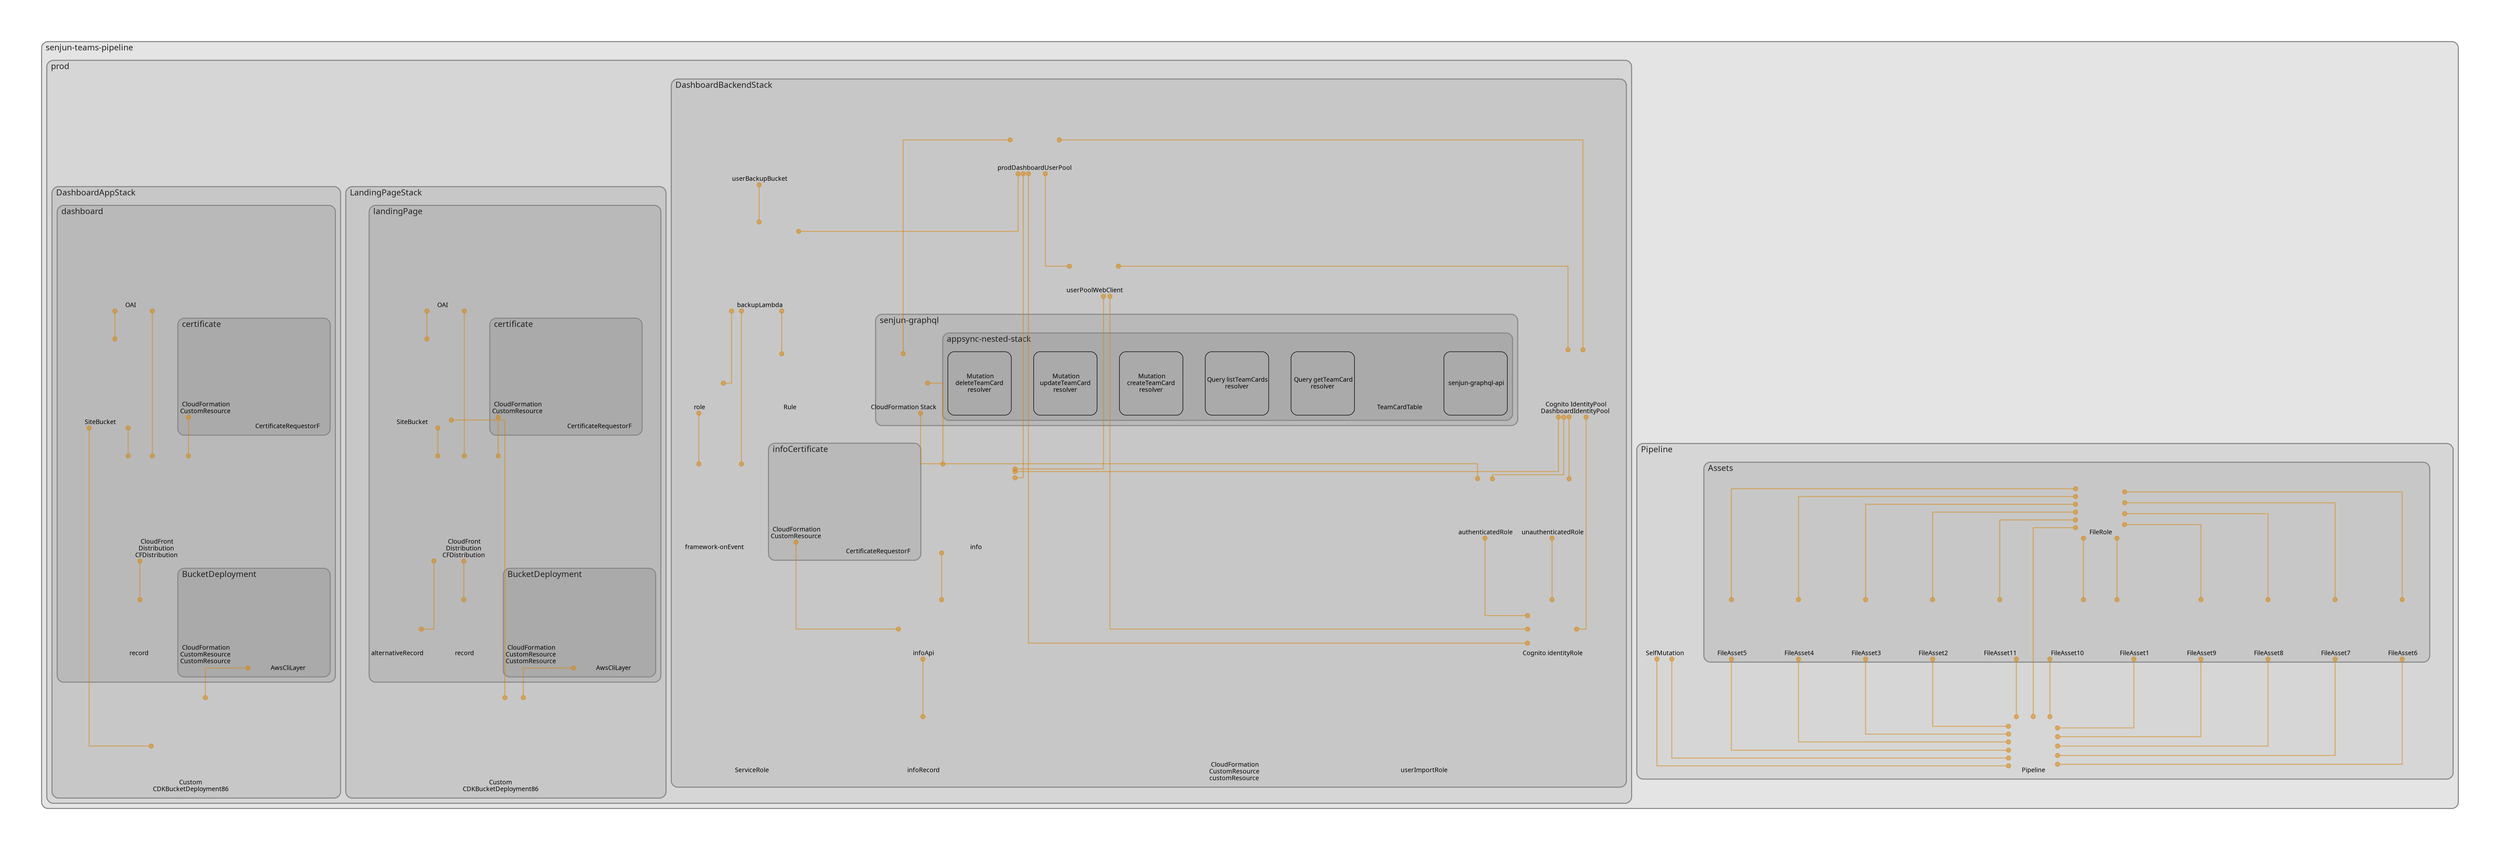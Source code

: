 digraph "Diagram" {
  splines = "ortho";
  pad = "1.0";
  nodesep = "0.60";
  ranksep = "0.75";
  fontname = "Sans-Serif";
  fontsize = "15";
  dpi = "200";
  rankdir = "BT";
  compound = "true";
  fontcolor = "#222222";
  edge [
    color = "#D5871488",
    penwidth = 2,
    arrowhead = "dot",
    arrowtail = "dot",
  ];
  node [
    shape = "box",
    style = "rounded",
    fixedsize = true,
    width = 1.7,
    height = 1.7,
    labelloc = "c",
    imagescale = true,
    fontname = "Sans-Serif",
    fontsize = 8,
    margin = 8,
  ];
  subgraph "senjun-teams-pipeline" {
    subgraph "cluster-SubGraph.senjun-teams-pipeline" {
      graph [
        label = "senjun-teams-pipeline",
        labelloc = "b",
        labeljust = "l",
        margin = "10",
        fontsize = "16",
        penwidth = "2",
        pencolor = "#888888",
        style = "filled,rounded",
        fillcolor = "#e4e4e4",
      ];
      subgraph "cluster-SubGraph.Pipeline" {
        graph [
          label = "Pipeline",
          labelloc = "b",
          labeljust = "l",
          margin = "10",
          fontsize = "16",
          penwidth = "2",
          pencolor = "#888888",
          style = "filled,rounded",
          fillcolor = "#d6d6d6",
        ];
        "senjun-teams-pipeline/Pipeline/Pipeline" [
          label = " Pipeline",
          fontsize = 12,
          image = "/Users/martinmuller/git/senjun-teams/backend/node_modules/cdk-dia/icons/aws/Service/Arch_Developer- Tools/64/Arch_AWS-CodePipeline_64@5x.png",
          imagescale = "true",
          imagepos = "tc",
          penwidth = "0",
          shape = "node",
          fixedsize = "true",
          labelloc = "b",
          width = 1.2,
          height = 1.466,
        ];
        "senjun-teams-pipeline/Pipeline/UpdatePipeline/SelfMutation" [
          label = " SelfMutation",
          fontsize = 12,
          image = "/Users/martinmuller/git/senjun-teams/backend/node_modules/cdk-dia/icons/aws/Service/Arch_Developer- Tools/64/Arch_Amazon-CodeBuild_64@5x.png",
          imagescale = "true",
          imagepos = "tc",
          penwidth = "0",
          shape = "node",
          fixedsize = "true",
          labelloc = "b",
          width = 1.2,
          height = 1.466,
        ];
        subgraph "cluster-SubGraph.Assets" {
          graph [
            label = "Assets",
            labelloc = "b",
            labeljust = "l",
            margin = "10",
            fontsize = "16",
            penwidth = "2",
            pencolor = "#888888",
            style = "filled,rounded",
            fillcolor = "#c7c7c7",
          ];
          "senjun-teams-pipeline/Pipeline/Assets/FileRole" [
            label = " FileRole",
            fontsize = 12,
            image = "/Users/martinmuller/git/senjun-teams/backend/node_modules/cdk-dia/icons/aws/Service/Arch_Security-Identity-Compliance/64/Arch_AWS-Identity-and-Access-Management_64@5x.png",
            imagescale = "true",
            imagepos = "tc",
            penwidth = "0",
            shape = "node",
            fixedsize = "true",
            labelloc = "b",
            width = 1.2,
            height = 1.466,
          ];
          "senjun-teams-pipeline/Pipeline/Assets/FileAsset1" [
            label = " FileAsset1",
            fontsize = 12,
            image = "/Users/martinmuller/git/senjun-teams/backend/node_modules/cdk-dia/icons/aws/Service/Arch_Developer- Tools/64/Arch_Amazon-CodeBuild_64@5x.png",
            imagescale = "true",
            imagepos = "tc",
            penwidth = "0",
            shape = "node",
            fixedsize = "true",
            labelloc = "b",
            width = 1.2,
            height = 1.466,
          ];
          "senjun-teams-pipeline/Pipeline/Assets/FileAsset10" [
            label = " FileAsset10",
            fontsize = 12,
            image = "/Users/martinmuller/git/senjun-teams/backend/node_modules/cdk-dia/icons/aws/Service/Arch_Developer- Tools/64/Arch_Amazon-CodeBuild_64@5x.png",
            imagescale = "true",
            imagepos = "tc",
            penwidth = "0",
            shape = "node",
            fixedsize = "true",
            labelloc = "b",
            width = 1.2,
            height = 1.466,
          ];
          "senjun-teams-pipeline/Pipeline/Assets/FileAsset11" [
            label = " FileAsset11",
            fontsize = 12,
            image = "/Users/martinmuller/git/senjun-teams/backend/node_modules/cdk-dia/icons/aws/Service/Arch_Developer- Tools/64/Arch_Amazon-CodeBuild_64@5x.png",
            imagescale = "true",
            imagepos = "tc",
            penwidth = "0",
            shape = "node",
            fixedsize = "true",
            labelloc = "b",
            width = 1.2,
            height = 1.466,
          ];
          "senjun-teams-pipeline/Pipeline/Assets/FileAsset2" [
            label = " FileAsset2",
            fontsize = 12,
            image = "/Users/martinmuller/git/senjun-teams/backend/node_modules/cdk-dia/icons/aws/Service/Arch_Developer- Tools/64/Arch_Amazon-CodeBuild_64@5x.png",
            imagescale = "true",
            imagepos = "tc",
            penwidth = "0",
            shape = "node",
            fixedsize = "true",
            labelloc = "b",
            width = 1.2,
            height = 1.466,
          ];
          "senjun-teams-pipeline/Pipeline/Assets/FileAsset3" [
            label = " FileAsset3",
            fontsize = 12,
            image = "/Users/martinmuller/git/senjun-teams/backend/node_modules/cdk-dia/icons/aws/Service/Arch_Developer- Tools/64/Arch_Amazon-CodeBuild_64@5x.png",
            imagescale = "true",
            imagepos = "tc",
            penwidth = "0",
            shape = "node",
            fixedsize = "true",
            labelloc = "b",
            width = 1.2,
            height = 1.466,
          ];
          "senjun-teams-pipeline/Pipeline/Assets/FileAsset4" [
            label = " FileAsset4",
            fontsize = 12,
            image = "/Users/martinmuller/git/senjun-teams/backend/node_modules/cdk-dia/icons/aws/Service/Arch_Developer- Tools/64/Arch_Amazon-CodeBuild_64@5x.png",
            imagescale = "true",
            imagepos = "tc",
            penwidth = "0",
            shape = "node",
            fixedsize = "true",
            labelloc = "b",
            width = 1.2,
            height = 1.466,
          ];
          "senjun-teams-pipeline/Pipeline/Assets/FileAsset5" [
            label = " FileAsset5",
            fontsize = 12,
            image = "/Users/martinmuller/git/senjun-teams/backend/node_modules/cdk-dia/icons/aws/Service/Arch_Developer- Tools/64/Arch_Amazon-CodeBuild_64@5x.png",
            imagescale = "true",
            imagepos = "tc",
            penwidth = "0",
            shape = "node",
            fixedsize = "true",
            labelloc = "b",
            width = 1.2,
            height = 1.466,
          ];
          "senjun-teams-pipeline/Pipeline/Assets/FileAsset6" [
            label = " FileAsset6",
            fontsize = 12,
            image = "/Users/martinmuller/git/senjun-teams/backend/node_modules/cdk-dia/icons/aws/Service/Arch_Developer- Tools/64/Arch_Amazon-CodeBuild_64@5x.png",
            imagescale = "true",
            imagepos = "tc",
            penwidth = "0",
            shape = "node",
            fixedsize = "true",
            labelloc = "b",
            width = 1.2,
            height = 1.466,
          ];
          "senjun-teams-pipeline/Pipeline/Assets/FileAsset7" [
            label = " FileAsset7",
            fontsize = 12,
            image = "/Users/martinmuller/git/senjun-teams/backend/node_modules/cdk-dia/icons/aws/Service/Arch_Developer- Tools/64/Arch_Amazon-CodeBuild_64@5x.png",
            imagescale = "true",
            imagepos = "tc",
            penwidth = "0",
            shape = "node",
            fixedsize = "true",
            labelloc = "b",
            width = 1.2,
            height = 1.466,
          ];
          "senjun-teams-pipeline/Pipeline/Assets/FileAsset8" [
            label = " FileAsset8",
            fontsize = 12,
            image = "/Users/martinmuller/git/senjun-teams/backend/node_modules/cdk-dia/icons/aws/Service/Arch_Developer- Tools/64/Arch_Amazon-CodeBuild_64@5x.png",
            imagescale = "true",
            imagepos = "tc",
            penwidth = "0",
            shape = "node",
            fixedsize = "true",
            labelloc = "b",
            width = 1.2,
            height = 1.466,
          ];
          "senjun-teams-pipeline/Pipeline/Assets/FileAsset9" [
            label = " FileAsset9",
            fontsize = 12,
            image = "/Users/martinmuller/git/senjun-teams/backend/node_modules/cdk-dia/icons/aws/Service/Arch_Developer- Tools/64/Arch_Amazon-CodeBuild_64@5x.png",
            imagescale = "true",
            imagepos = "tc",
            penwidth = "0",
            shape = "node",
            fixedsize = "true",
            labelloc = "b",
            width = 1.2,
            height = 1.466,
          ];
        }
      }
      subgraph "cluster-SubGraph.prod" {
        graph [
          label = "prod",
          labelloc = "b",
          labeljust = "l",
          margin = "10",
          fontsize = "16",
          penwidth = "2",
          pencolor = "#888888",
          style = "filled,rounded",
          fillcolor = "#d6d6d6",
        ];
        subgraph "cluster-SubGraph.DashboardBackendStack" {
          graph [
            label = "DashboardBackendStack",
            labelloc = "b",
            labeljust = "l",
            margin = "10",
            fontsize = "16",
            penwidth = "2",
            pencolor = "#888888",
            style = "filled,rounded",
            fillcolor = "#c7c7c7",
          ];
          "senjun-teams-pipeline/prod/DashboardBackendStack/prodDashboardUserPool" [
            label = "\nprodDashboardUserPool",
            fontsize = 12,
            image = "/Users/martinmuller/git/senjun-teams/backend/node_modules/cdk-dia/icons/aws/Service/Arch_Security-Identity-Compliance/64/Arch_Amazon-Cognito_64.png",
            imagescale = "true",
            imagepos = "tc",
            penwidth = "0",
            shape = "node",
            fixedsize = "true",
            labelloc = "b",
            width = 1.2,
            height = 1.682,
          ];
          "senjun-teams-pipeline/prod/DashboardBackendStack/userPoolWebClient" [
            label = " userPoolWebClient",
            fontsize = 12,
            image = "/Users/martinmuller/git/senjun-teams/backend/node_modules/cdk-dia/icons/aws/Service/Arch_Security-Identity-Compliance/64/Arch_Amazon-Cognito_64.png",
            imagescale = "true",
            imagepos = "tc",
            penwidth = "0",
            shape = "node",
            fixedsize = "true",
            labelloc = "b",
            width = 1.2,
            height = 1.466,
          ];
          "senjun-teams-pipeline/prod/DashboardBackendStack/DashboardIdentityPool" [
            label = " Cognito IdentityPool\nDashboardIdentityPool",
            fontsize = 12,
            image = "/Users/martinmuller/git/senjun-teams/backend/node_modules/cdk-dia/icons/aws/Service/Arch_Security-Identity-Compliance/64/Arch_Amazon-Cognito_64.png",
            imagescale = "true",
            imagepos = "tc",
            penwidth = "0",
            shape = "node",
            fixedsize = "true",
            labelloc = "b",
            width = 1.2,
            height = 1.682,
          ];
          "senjun-teams-pipeline/prod/DashboardBackendStack/unauthenticatedRole" [
            label = " unauthenticatedRole",
            fontsize = 12,
            image = "/Users/martinmuller/git/senjun-teams/backend/node_modules/cdk-dia/icons/aws/Service/Arch_Security-Identity-Compliance/64/Arch_AWS-Identity-and-Access-Management_64@5x.png",
            imagescale = "true",
            imagepos = "tc",
            penwidth = "0",
            shape = "node",
            fixedsize = "true",
            labelloc = "b",
            width = 1.2,
            height = 1.466,
          ];
          "senjun-teams-pipeline/prod/DashboardBackendStack/authenticatedRole" [
            label = " authenticatedRole",
            fontsize = 12,
            image = "/Users/martinmuller/git/senjun-teams/backend/node_modules/cdk-dia/icons/aws/Service/Arch_Security-Identity-Compliance/64/Arch_AWS-Identity-and-Access-Management_64@5x.png",
            imagescale = "true",
            imagepos = "tc",
            penwidth = "0",
            shape = "node",
            fixedsize = "true",
            labelloc = "b",
            width = 1.2,
            height = 1.466,
          ];
          "senjun-teams-pipeline/prod/DashboardBackendStack/identityRole" [
            label = " Cognito identityRole",
            fontsize = 12,
            image = "/Users/martinmuller/git/senjun-teams/backend/node_modules/cdk-dia/icons/aws/Service/Arch_Security-Identity-Compliance/64/Arch_Amazon-Cognito_64.png",
            imagescale = "true",
            imagepos = "tc",
            penwidth = "0",
            shape = "node",
            fixedsize = "true",
            labelloc = "b",
            width = 1.2,
            height = 1.466,
          ];
          "senjun-teams-pipeline/prod/DashboardBackendStack/userBackupBucket" [
            label = " userBackupBucket",
            fontsize = 12,
            image = "/Users/martinmuller/git/senjun-teams/backend/node_modules/cdk-dia/icons/aws/Service/Arch_Storage/64/Arch_Amazon-S3-Standard_64@5x.png",
            imagescale = "true",
            imagepos = "tc",
            penwidth = "0",
            shape = "node",
            fixedsize = "true",
            labelloc = "b",
            width = 2,
            height = 2.266,
          ];
          "senjun-teams-pipeline/prod/DashboardBackendStack/backupLambda" [
            label = " backupLambda",
            fontsize = 12,
            image = "/Users/martinmuller/git/senjun-teams/backend/node_modules/cdk-dia/icons/aws/Service/Arch_Compute/64/Arch_AWS-Lambda_64@5x.png",
            imagescale = "true",
            imagepos = "tc",
            penwidth = "0",
            shape = "node",
            fixedsize = "true",
            labelloc = "b",
            width = 2,
            height = 2.266,
          ];
          "senjun-teams-pipeline/prod/DashboardBackendStack/userImportRole" [
            label = " userImportRole",
            fontsize = 12,
            image = "/Users/martinmuller/git/senjun-teams/backend/node_modules/cdk-dia/icons/aws/Service/Arch_Security-Identity-Compliance/64/Arch_AWS-Identity-and-Access-Management_64@5x.png",
            imagescale = "true",
            imagepos = "tc",
            penwidth = "0",
            shape = "node",
            fixedsize = "true",
            labelloc = "b",
            width = 1.2,
            height = 1.466,
          ];
          "senjun-teams-pipeline/prod/DashboardBackendStack/Rule" [
            label = " Rule",
            fontsize = 12,
            image = "/Users/martinmuller/git/senjun-teams/backend/node_modules/cdk-dia/icons/aws/Service/Arch_App-Integration/Arch_64/Arch_Amazon-EventBridge_64@5x.png",
            imagescale = "true",
            imagepos = "tc",
            penwidth = "0",
            shape = "node",
            fixedsize = "true",
            labelloc = "b",
            width = 1.2,
            height = 1.466,
          ];
          "senjun-teams-pipeline/prod/DashboardBackendStack/role" [
            label = " role",
            fontsize = 12,
            image = "/Users/martinmuller/git/senjun-teams/backend/node_modules/cdk-dia/icons/aws/Service/Arch_Security-Identity-Compliance/64/Arch_AWS-Identity-and-Access-Management_64@5x.png",
            imagescale = "true",
            imagepos = "tc",
            penwidth = "0",
            shape = "node",
            fixedsize = "true",
            labelloc = "b",
            width = 1.2,
            height = 1.466,
          ];
          "senjun-teams-pipeline/prod/DashboardBackendStack/customResource" [
            label = " CloudFormation\nCustomResource\ncustomResource",
            fontsize = 12,
            image = "/Users/martinmuller/git/senjun-teams/backend/node_modules/cdk-dia/icons/aws/Service/Arch_Management-Governance/64/Arch_AWS-CloudFormation_64@5x.png",
            imagescale = "true",
            imagepos = "tc",
            penwidth = "0",
            shape = "node",
            fixedsize = "true",
            labelloc = "b",
            width = 1.2,
            height = 1.898,
          ];
          "senjun-teams-pipeline/prod/DashboardBackendStack/info" [
            label = " info",
            fontsize = 12,
            image = "/Users/martinmuller/git/senjun-teams/backend/node_modules/cdk-dia/icons/aws/Service/Arch_Compute/64/Arch_AWS-Lambda_64@5x.png",
            imagescale = "true",
            imagepos = "tc",
            penwidth = "0",
            shape = "node",
            fixedsize = "true",
            labelloc = "b",
            width = 2,
            height = 2.266,
          ];
          "senjun-teams-pipeline/prod/DashboardBackendStack/infoApi" [
            label = " infoApi",
            fontsize = 12,
            image = "/Users/martinmuller/git/senjun-teams/backend/node_modules/cdk-dia/icons/aws/Service/Arch_Networking-Content/64/Arch_Amazon-API-Gateway_64@5x.png",
            imagescale = "true",
            imagepos = "tc",
            penwidth = "0",
            shape = "node",
            fixedsize = "true",
            labelloc = "b",
            width = 1.2,
            height = 1.466,
          ];
          "senjun-teams-pipeline/prod/DashboardBackendStack/infoRecord" [
            label = " infoRecord",
            fontsize = 12,
            image = "/Users/martinmuller/git/senjun-teams/backend/node_modules/cdk-dia/icons/aws/Resource/Res_Networking-and-Content-Delivery/Res_48_Dark/Res_Amazon-Route-53-Hosted-Zone_48_Dark_gen.png",
            imagescale = "true",
            imagepos = "tc",
            penwidth = "0",
            shape = "node",
            fixedsize = "true",
            labelloc = "b",
            width = 1.2,
            height = 1.466,
          ];
          "senjun-teams-pipeline/prod/DashboardBackendStack/provider/framework-onEvent" [
            label = " framework-onEvent",
            fontsize = 12,
            image = "/Users/martinmuller/git/senjun-teams/backend/node_modules/cdk-dia/icons/aws/Service/Arch_Compute/64/Arch_AWS-Lambda_64@5x.png",
            imagescale = "true",
            imagepos = "tc",
            penwidth = "0",
            shape = "node",
            fixedsize = "true",
            labelloc = "b",
            width = 2,
            height = 2.266,
          ];
          "senjun-teams-pipeline/prod/DashboardBackendStack/LogRetentionaae0aa3c5b4d4f87b02d85b201efdd8a/ServiceRole" [
            label = " ServiceRole",
            fontsize = 12,
            image = "/Users/martinmuller/git/senjun-teams/backend/node_modules/cdk-dia/icons/aws/Service/Arch_Security-Identity-Compliance/64/Arch_AWS-Identity-and-Access-Management_64@5x.png",
            imagescale = "true",
            imagepos = "tc",
            penwidth = "0",
            shape = "node",
            fixedsize = "true",
            labelloc = "b",
            width = 1.2,
            height = 1.466,
          ];
          subgraph "cluster-SubGraph.senjun-graphql" {
            graph [
              label = "senjun-graphql",
              labelloc = "b",
              labeljust = "l",
              margin = "10",
              fontsize = "16",
              penwidth = "2",
              pencolor = "#888888",
              style = "filled,rounded",
              fillcolor = "#b9b9b9",
            ];
            "senjun-teams-pipeline/prod/DashboardBackendStack/senjun-graphql/appsync-nested-stack.NestedStack/appsync-nested-stack.NestedStackResource" [
              label = " CloudFormation Stack",
              fontsize = 12,
              image = "/Users/martinmuller/git/senjun-teams/backend/node_modules/cdk-dia/icons/aws/Service/Arch_Management-Governance/64/Arch_AWS-CloudFormation_64@5x.png",
              imagescale = "true",
              imagepos = "tc",
              penwidth = "0",
              shape = "node",
              fixedsize = "true",
              labelloc = "b",
              width = 1.2,
              height = 1.466,
            ];
            subgraph "cluster-SubGraph.appsync-nested-stack" {
              graph [
                label = "appsync-nested-stack",
                labelloc = "b",
                labeljust = "l",
                margin = "10",
                fontsize = "16",
                penwidth = "2",
                pencolor = "#888888",
                style = "filled,rounded",
                fillcolor = "#aaaaaa",
              ];
              "senjun-teams-pipeline/prod/DashboardBackendStack/senjun-graphql/appsync-nested-stack/senjun-graphql-api" [
                label = " senjun-graphql-api",
                fontsize = 12,
              ];
              "senjun-teams-pipeline/prod/DashboardBackendStack/senjun-graphql/appsync-nested-stack/TeamCardTable" [
                label = " TeamCardTable",
                fontsize = 12,
                image = "/Users/martinmuller/git/senjun-teams/backend/node_modules/cdk-dia/icons/aws/Service/Arch_Database/64/Arch_Amazon-DynamoDB_64@5x.png",
                imagescale = "true",
                imagepos = "tc",
                penwidth = "0",
                shape = "node",
                fixedsize = "true",
                labelloc = "b",
                width = 1.2,
                height = 1.466,
              ];
              "senjun-teams-pipeline/prod/DashboardBackendStack/senjun-graphql/appsync-nested-stack/Query-getTeamCard-resolver" [
                label = " Query getTeamCard\nresolver",
                fontsize = 12,
              ];
              "senjun-teams-pipeline/prod/DashboardBackendStack/senjun-graphql/appsync-nested-stack/Query-listTeamCards-resolver" [
                label = " Query listTeamCards\nresolver",
                fontsize = 12,
              ];
              "senjun-teams-pipeline/prod/DashboardBackendStack/senjun-graphql/appsync-nested-stack/Mutation-createTeamCard-resolver" [
                label = " Mutation\ncreateTeamCard\nresolver",
                fontsize = 12,
              ];
              "senjun-teams-pipeline/prod/DashboardBackendStack/senjun-graphql/appsync-nested-stack/Mutation-updateTeamCard-resolver" [
                label = " Mutation\nupdateTeamCard\nresolver",
                fontsize = 12,
              ];
              "senjun-teams-pipeline/prod/DashboardBackendStack/senjun-graphql/appsync-nested-stack/Mutation-deleteTeamCard-resolver" [
                label = " Mutation\ndeleteTeamCard\nresolver",
                fontsize = 12,
              ];
            }
          }
          subgraph "cluster-SubGraph.infoCertificate" {
            graph [
              label = "infoCertificate",
              labelloc = "b",
              labeljust = "l",
              margin = "10",
              fontsize = "16",
              penwidth = "2",
              pencolor = "#888888",
              style = "filled,rounded",
              fillcolor = "#b9b9b9",
            ];
            "senjun-teams-pipeline/prod/DashboardBackendStack/infoCertificate/CertificateRequestorFunction" [
              label = "\nCertificateRequestorF",
              fontsize = 12,
              image = "/Users/martinmuller/git/senjun-teams/backend/node_modules/cdk-dia/icons/aws/Service/Arch_Compute/64/Arch_AWS-Lambda_64@5x.png",
              imagescale = "true",
              imagepos = "tc",
              penwidth = "0",
              shape = "node",
              fixedsize = "true",
              labelloc = "b",
              width = 2,
              height = 2.4819999999999998,
            ];
            "senjun-teams-pipeline/prod/DashboardBackendStack/infoCertificate/CertificateRequestorResource" [
              label = " CloudFormation\nCustomResource",
              fontsize = 12,
              image = "/Users/martinmuller/git/senjun-teams/backend/node_modules/cdk-dia/icons/aws/Service/Arch_Management-Governance/64/Arch_AWS-CloudFormation_64@5x.png",
              imagescale = "true",
              imagepos = "tc",
              penwidth = "0",
              shape = "node",
              fixedsize = "true",
              labelloc = "b",
              width = 1.2,
              height = 1.682,
            ];
          }
        }
        subgraph "cluster-SubGraph.LandingPageStack" {
          graph [
            label = "LandingPageStack",
            labelloc = "b",
            labeljust = "l",
            margin = "10",
            fontsize = "16",
            penwidth = "2",
            pencolor = "#888888",
            style = "filled,rounded",
            fillcolor = "#c7c7c7",
          ];
          "senjun-teams-pipeline/prod/LandingPageStack/Custom__CDKBucketDeployment8693BB64968944B69AAFB0CC9EB8756C" [
            label = " Custom \nCDKBucketDeployment86",
            fontsize = 12,
            image = "/Users/martinmuller/git/senjun-teams/backend/node_modules/cdk-dia/icons/aws/Service/Arch_Compute/64/Arch_AWS-Lambda_64@5x.png",
            imagescale = "true",
            imagepos = "tc",
            penwidth = "0",
            shape = "node",
            fixedsize = "true",
            labelloc = "b",
            width = 2,
            height = 2.4819999999999998,
          ];
          subgraph "cluster-SubGraph.landingPage" {
            graph [
              label = "landingPage",
              labelloc = "b",
              labeljust = "l",
              margin = "10",
              fontsize = "16",
              penwidth = "2",
              pencolor = "#888888",
              style = "filled,rounded",
              fillcolor = "#b9b9b9",
            ];
            "senjun-teams-pipeline/prod/LandingPageStack/landingPage/SiteBucket" [
              label = " SiteBucket",
              fontsize = 12,
              image = "/Users/martinmuller/git/senjun-teams/backend/node_modules/cdk-dia/icons/aws/Service/Arch_Storage/64/Arch_Amazon-S3-Standard_64@5x.png",
              imagescale = "true",
              imagepos = "tc",
              penwidth = "0",
              shape = "node",
              fixedsize = "true",
              labelloc = "b",
              width = 2,
              height = 2.266,
            ];
            "senjun-teams-pipeline/prod/LandingPageStack/landingPage/OAI" [
              label = " OAI",
              fontsize = 12,
              image = "/Users/martinmuller/git/senjun-teams/backend/node_modules/cdk-dia/icons/aws/Resource/Res_Security-Identity-and-Compliance/Res_48_Dark/Res_AWS-Identity-Access-Management_Permissions_48_Dark_gen.png",
              imagescale = "true",
              imagepos = "tc",
              penwidth = "0",
              shape = "node",
              fixedsize = "true",
              labelloc = "b",
              width = 2,
              height = 2.266,
            ];
            "senjun-teams-pipeline/prod/LandingPageStack/landingPage/record" [
              label = " record",
              fontsize = 12,
              image = "/Users/martinmuller/git/senjun-teams/backend/node_modules/cdk-dia/icons/aws/Resource/Res_Networking-and-Content-Delivery/Res_48_Dark/Res_Amazon-Route-53-Hosted-Zone_48_Dark_gen.png",
              imagescale = "true",
              imagepos = "tc",
              penwidth = "0",
              shape = "node",
              fixedsize = "true",
              labelloc = "b",
              width = 1.2,
              height = 1.466,
            ];
            "senjun-teams-pipeline/prod/LandingPageStack/landingPage/alternativeRecord" [
              label = " alternativeRecord",
              fontsize = 12,
              image = "/Users/martinmuller/git/senjun-teams/backend/node_modules/cdk-dia/icons/aws/Resource/Res_Networking-and-Content-Delivery/Res_48_Dark/Res_Amazon-Route-53-Hosted-Zone_48_Dark_gen.png",
              imagescale = "true",
              imagepos = "tc",
              penwidth = "0",
              shape = "node",
              fixedsize = "true",
              labelloc = "b",
              width = 1.2,
              height = 1.466,
            ];
            "senjun-teams-pipeline/prod/LandingPageStack/landingPage/Distribution/CFDistribution" [
              label = " CloudFront\nDistribution\nCFDistribution",
              fontsize = 12,
              image = "/Users/martinmuller/git/senjun-teams/backend/node_modules/cdk-dia/icons/aws/Service/Arch_Networking-Content/64/Arch_Amazon-CloudFront_64@5x.png",
              imagescale = "true",
              imagepos = "tc",
              penwidth = "0",
              shape = "node",
              fixedsize = "true",
              labelloc = "b",
              width = 2,
              height = 2.6979999999999995,
            ];
            subgraph "cluster-SubGraph.certificate" {
              graph [
                label = "certificate",
                labelloc = "b",
                labeljust = "l",
                margin = "10",
                fontsize = "16",
                penwidth = "2",
                pencolor = "#888888",
                style = "filled,rounded",
                fillcolor = "#aaaaaa",
              ];
              "senjun-teams-pipeline/prod/LandingPageStack/landingPage/certificate/CertificateRequestorFunction" [
                label = "\nCertificateRequestorF",
                fontsize = 12,
                image = "/Users/martinmuller/git/senjun-teams/backend/node_modules/cdk-dia/icons/aws/Service/Arch_Compute/64/Arch_AWS-Lambda_64@5x.png",
                imagescale = "true",
                imagepos = "tc",
                penwidth = "0",
                shape = "node",
                fixedsize = "true",
                labelloc = "b",
                width = 2,
                height = 2.4819999999999998,
              ];
              "senjun-teams-pipeline/prod/LandingPageStack/landingPage/certificate/CertificateRequestorResource" [
                label = " CloudFormation\nCustomResource",
                fontsize = 12,
                image = "/Users/martinmuller/git/senjun-teams/backend/node_modules/cdk-dia/icons/aws/Service/Arch_Management-Governance/64/Arch_AWS-CloudFormation_64@5x.png",
                imagescale = "true",
                imagepos = "tc",
                penwidth = "0",
                shape = "node",
                fixedsize = "true",
                labelloc = "b",
                width = 1.2,
                height = 1.682,
              ];
            }
            subgraph "cluster-SubGraph.BucketDeployment" {
              graph [
                label = "BucketDeployment",
                labelloc = "b",
                labeljust = "l",
                margin = "10",
                fontsize = "16",
                penwidth = "2",
                pencolor = "#888888",
                style = "filled,rounded",
                fillcolor = "#aaaaaa",
              ];
              "senjun-teams-pipeline/prod/LandingPageStack/landingPage/BucketDeployment/AwsCliLayer" [
                label = " AwsCliLayer",
                fontsize = 12,
                image = "/Users/martinmuller/git/senjun-teams/backend/node_modules/cdk-dia/icons/aws/Service/Arch_Compute/64/Arch_AWS-Lambda_64@5x.png",
                imagescale = "true",
                imagepos = "tc",
                penwidth = "0",
                shape = "node",
                fixedsize = "true",
                labelloc = "b",
                width = 2,
                height = 2.266,
              ];
              "senjun-teams-pipeline/prod/LandingPageStack/landingPage/BucketDeployment/CustomResource" [
                label = " CloudFormation\nCustomResource\nCustomResource",
                fontsize = 12,
                image = "/Users/martinmuller/git/senjun-teams/backend/node_modules/cdk-dia/icons/aws/Service/Arch_Management-Governance/64/Arch_AWS-CloudFormation_64@5x.png",
                imagescale = "true",
                imagepos = "tc",
                penwidth = "0",
                shape = "node",
                fixedsize = "true",
                labelloc = "b",
                width = 1.2,
                height = 1.898,
              ];
            }
          }
        }
        subgraph "cluster-SubGraph.DashboardAppStack" {
          graph [
            label = "DashboardAppStack",
            labelloc = "b",
            labeljust = "l",
            margin = "10",
            fontsize = "16",
            penwidth = "2",
            pencolor = "#888888",
            style = "filled,rounded",
            fillcolor = "#c7c7c7",
          ];
          "senjun-teams-pipeline/prod/DashboardAppStack/Custom__CDKBucketDeployment8693BB64968944B69AAFB0CC9EB8756C" [
            label = " Custom \nCDKBucketDeployment86",
            fontsize = 12,
            image = "/Users/martinmuller/git/senjun-teams/backend/node_modules/cdk-dia/icons/aws/Service/Arch_Compute/64/Arch_AWS-Lambda_64@5x.png",
            imagescale = "true",
            imagepos = "tc",
            penwidth = "0",
            shape = "node",
            fixedsize = "true",
            labelloc = "b",
            width = 2,
            height = 2.4819999999999998,
          ];
          subgraph "cluster-SubGraph.dashboard" {
            graph [
              label = "dashboard",
              labelloc = "b",
              labeljust = "l",
              margin = "10",
              fontsize = "16",
              penwidth = "2",
              pencolor = "#888888",
              style = "filled,rounded",
              fillcolor = "#b9b9b9",
            ];
            "senjun-teams-pipeline/prod/DashboardAppStack/dashboard/SiteBucket" [
              label = " SiteBucket",
              fontsize = 12,
              image = "/Users/martinmuller/git/senjun-teams/backend/node_modules/cdk-dia/icons/aws/Service/Arch_Storage/64/Arch_Amazon-S3-Standard_64@5x.png",
              imagescale = "true",
              imagepos = "tc",
              penwidth = "0",
              shape = "node",
              fixedsize = "true",
              labelloc = "b",
              width = 2,
              height = 2.266,
            ];
            "senjun-teams-pipeline/prod/DashboardAppStack/dashboard/OAI" [
              label = " OAI",
              fontsize = 12,
              image = "/Users/martinmuller/git/senjun-teams/backend/node_modules/cdk-dia/icons/aws/Resource/Res_Security-Identity-and-Compliance/Res_48_Dark/Res_AWS-Identity-Access-Management_Permissions_48_Dark_gen.png",
              imagescale = "true",
              imagepos = "tc",
              penwidth = "0",
              shape = "node",
              fixedsize = "true",
              labelloc = "b",
              width = 2,
              height = 2.266,
            ];
            "senjun-teams-pipeline/prod/DashboardAppStack/dashboard/record" [
              label = " record",
              fontsize = 12,
              image = "/Users/martinmuller/git/senjun-teams/backend/node_modules/cdk-dia/icons/aws/Resource/Res_Networking-and-Content-Delivery/Res_48_Dark/Res_Amazon-Route-53-Hosted-Zone_48_Dark_gen.png",
              imagescale = "true",
              imagepos = "tc",
              penwidth = "0",
              shape = "node",
              fixedsize = "true",
              labelloc = "b",
              width = 1.2,
              height = 1.466,
            ];
            "senjun-teams-pipeline/prod/DashboardAppStack/dashboard/Distribution/CFDistribution" [
              label = " CloudFront\nDistribution\nCFDistribution",
              fontsize = 12,
              image = "/Users/martinmuller/git/senjun-teams/backend/node_modules/cdk-dia/icons/aws/Service/Arch_Networking-Content/64/Arch_Amazon-CloudFront_64@5x.png",
              imagescale = "true",
              imagepos = "tc",
              penwidth = "0",
              shape = "node",
              fixedsize = "true",
              labelloc = "b",
              width = 2,
              height = 2.6979999999999995,
            ];
            subgraph "cluster-SubGraph.certificate" {
              graph [
                label = "certificate",
                labelloc = "b",
                labeljust = "l",
                margin = "10",
                fontsize = "16",
                penwidth = "2",
                pencolor = "#888888",
                style = "filled,rounded",
                fillcolor = "#aaaaaa",
              ];
              "senjun-teams-pipeline/prod/DashboardAppStack/dashboard/certificate/CertificateRequestorFunction" [
                label = "\nCertificateRequestorF",
                fontsize = 12,
                image = "/Users/martinmuller/git/senjun-teams/backend/node_modules/cdk-dia/icons/aws/Service/Arch_Compute/64/Arch_AWS-Lambda_64@5x.png",
                imagescale = "true",
                imagepos = "tc",
                penwidth = "0",
                shape = "node",
                fixedsize = "true",
                labelloc = "b",
                width = 2,
                height = 2.4819999999999998,
              ];
              "senjun-teams-pipeline/prod/DashboardAppStack/dashboard/certificate/CertificateRequestorResource" [
                label = " CloudFormation\nCustomResource",
                fontsize = 12,
                image = "/Users/martinmuller/git/senjun-teams/backend/node_modules/cdk-dia/icons/aws/Service/Arch_Management-Governance/64/Arch_AWS-CloudFormation_64@5x.png",
                imagescale = "true",
                imagepos = "tc",
                penwidth = "0",
                shape = "node",
                fixedsize = "true",
                labelloc = "b",
                width = 1.2,
                height = 1.682,
              ];
            }
            subgraph "cluster-SubGraph.BucketDeployment" {
              graph [
                label = "BucketDeployment",
                labelloc = "b",
                labeljust = "l",
                margin = "10",
                fontsize = "16",
                penwidth = "2",
                pencolor = "#888888",
                style = "filled,rounded",
                fillcolor = "#aaaaaa",
              ];
              "senjun-teams-pipeline/prod/DashboardAppStack/dashboard/BucketDeployment/AwsCliLayer" [
                label = " AwsCliLayer",
                fontsize = 12,
                image = "/Users/martinmuller/git/senjun-teams/backend/node_modules/cdk-dia/icons/aws/Service/Arch_Compute/64/Arch_AWS-Lambda_64@5x.png",
                imagescale = "true",
                imagepos = "tc",
                penwidth = "0",
                shape = "node",
                fixedsize = "true",
                labelloc = "b",
                width = 2,
                height = 2.266,
              ];
              "senjun-teams-pipeline/prod/DashboardAppStack/dashboard/BucketDeployment/CustomResource" [
                label = " CloudFormation\nCustomResource\nCustomResource",
                fontsize = 12,
                image = "/Users/martinmuller/git/senjun-teams/backend/node_modules/cdk-dia/icons/aws/Service/Arch_Management-Governance/64/Arch_AWS-CloudFormation_64@5x.png",
                imagescale = "true",
                imagepos = "tc",
                penwidth = "0",
                shape = "node",
                fixedsize = "true",
                labelloc = "b",
                width = 1.2,
                height = 1.898,
              ];
            }
          }
        }
      }
    }
  }
  "senjun-teams-pipeline/Pipeline/Pipeline" -> "senjun-teams-pipeline/Pipeline/UpdatePipeline/SelfMutation" [
    dir = "both",
  ];
  "senjun-teams-pipeline/Pipeline/Pipeline" -> "senjun-teams-pipeline/Pipeline/Assets/FileAsset1" [
    dir = "both",
  ];
  "senjun-teams-pipeline/Pipeline/Pipeline" -> "senjun-teams-pipeline/Pipeline/Assets/FileAsset10" [
    dir = "both",
  ];
  "senjun-teams-pipeline/Pipeline/Pipeline" -> "senjun-teams-pipeline/Pipeline/Assets/FileAsset11" [
    dir = "both",
  ];
  "senjun-teams-pipeline/Pipeline/Pipeline" -> "senjun-teams-pipeline/Pipeline/Assets/FileAsset2" [
    dir = "both",
  ];
  "senjun-teams-pipeline/Pipeline/Pipeline" -> "senjun-teams-pipeline/Pipeline/Assets/FileAsset3" [
    dir = "both",
  ];
  "senjun-teams-pipeline/Pipeline/Pipeline" -> "senjun-teams-pipeline/Pipeline/Assets/FileAsset4" [
    dir = "both",
  ];
  "senjun-teams-pipeline/Pipeline/Pipeline" -> "senjun-teams-pipeline/Pipeline/Assets/FileAsset5" [
    dir = "both",
  ];
  "senjun-teams-pipeline/Pipeline/Pipeline" -> "senjun-teams-pipeline/Pipeline/Assets/FileAsset6" [
    dir = "both",
  ];
  "senjun-teams-pipeline/Pipeline/Pipeline" -> "senjun-teams-pipeline/Pipeline/Assets/FileAsset7" [
    dir = "both",
  ];
  "senjun-teams-pipeline/Pipeline/Pipeline" -> "senjun-teams-pipeline/Pipeline/Assets/FileAsset8" [
    dir = "both",
  ];
  "senjun-teams-pipeline/Pipeline/Pipeline" -> "senjun-teams-pipeline/Pipeline/Assets/FileAsset9" [
    dir = "both",
  ];
  "senjun-teams-pipeline/Pipeline/Assets/FileRole" -> "senjun-teams-pipeline/Pipeline/Pipeline" [
    dir = "both",
  ];
  "senjun-teams-pipeline/Pipeline/Assets/FileAsset1" -> "senjun-teams-pipeline/Pipeline/Assets/FileRole" [
    dir = "both",
  ];
  "senjun-teams-pipeline/Pipeline/Assets/FileAsset10" -> "senjun-teams-pipeline/Pipeline/Assets/FileRole" [
    dir = "both",
  ];
  "senjun-teams-pipeline/Pipeline/Assets/FileAsset11" -> "senjun-teams-pipeline/Pipeline/Assets/FileRole" [
    dir = "both",
  ];
  "senjun-teams-pipeline/Pipeline/Assets/FileAsset2" -> "senjun-teams-pipeline/Pipeline/Assets/FileRole" [
    dir = "both",
  ];
  "senjun-teams-pipeline/Pipeline/Assets/FileAsset3" -> "senjun-teams-pipeline/Pipeline/Assets/FileRole" [
    dir = "both",
  ];
  "senjun-teams-pipeline/Pipeline/Assets/FileAsset4" -> "senjun-teams-pipeline/Pipeline/Assets/FileRole" [
    dir = "both",
  ];
  "senjun-teams-pipeline/Pipeline/Assets/FileAsset5" -> "senjun-teams-pipeline/Pipeline/Assets/FileRole" [
    dir = "both",
  ];
  "senjun-teams-pipeline/Pipeline/Assets/FileAsset6" -> "senjun-teams-pipeline/Pipeline/Assets/FileRole" [
    dir = "both",
  ];
  "senjun-teams-pipeline/Pipeline/Assets/FileAsset7" -> "senjun-teams-pipeline/Pipeline/Assets/FileRole" [
    dir = "both",
  ];
  "senjun-teams-pipeline/Pipeline/Assets/FileAsset8" -> "senjun-teams-pipeline/Pipeline/Assets/FileRole" [
    dir = "both",
  ];
  "senjun-teams-pipeline/Pipeline/Assets/FileAsset9" -> "senjun-teams-pipeline/Pipeline/Assets/FileRole" [
    dir = "both",
  ];
  "senjun-teams-pipeline/Pipeline/UpdatePipeline/SelfMutation" -> "senjun-teams-pipeline/Pipeline/Pipeline" [
    dir = "both",
  ];
  "senjun-teams-pipeline/prod/DashboardBackendStack/userPoolWebClient" -> "senjun-teams-pipeline/prod/DashboardBackendStack/prodDashboardUserPool" [
    dir = "both",
  ];
  "senjun-teams-pipeline/prod/DashboardBackendStack/DashboardIdentityPool" -> "senjun-teams-pipeline/prod/DashboardBackendStack/prodDashboardUserPool" [
    dir = "both",
  ];
  "senjun-teams-pipeline/prod/DashboardBackendStack/DashboardIdentityPool" -> "senjun-teams-pipeline/prod/DashboardBackendStack/userPoolWebClient" [
    dir = "both",
  ];
  "senjun-teams-pipeline/prod/DashboardBackendStack/unauthenticatedRole" -> "senjun-teams-pipeline/prod/DashboardBackendStack/DashboardIdentityPool" [
    dir = "both",
  ];
  "senjun-teams-pipeline/prod/DashboardBackendStack/authenticatedRole" -> "senjun-teams-pipeline/prod/DashboardBackendStack/DashboardIdentityPool" [
    dir = "both",
  ];
  "senjun-teams-pipeline/prod/DashboardBackendStack/authenticatedRole" -> "senjun-teams-pipeline/prod/DashboardBackendStack/senjun-graphql/appsync-nested-stack.NestedStack/appsync-nested-stack.NestedStackResource" [
    dir = "both",
  ];
  "senjun-teams-pipeline/prod/DashboardBackendStack/identityRole" -> "senjun-teams-pipeline/prod/DashboardBackendStack/DashboardIdentityPool" [
    dir = "both",
  ];
  "senjun-teams-pipeline/prod/DashboardBackendStack/identityRole" -> "senjun-teams-pipeline/prod/DashboardBackendStack/prodDashboardUserPool" [
    dir = "both",
  ];
  "senjun-teams-pipeline/prod/DashboardBackendStack/identityRole" -> "senjun-teams-pipeline/prod/DashboardBackendStack/userPoolWebClient" [
    dir = "both",
  ];
  "senjun-teams-pipeline/prod/DashboardBackendStack/identityRole" -> "senjun-teams-pipeline/prod/DashboardBackendStack/unauthenticatedRole" [
    dir = "both",
  ];
  "senjun-teams-pipeline/prod/DashboardBackendStack/identityRole" -> "senjun-teams-pipeline/prod/DashboardBackendStack/authenticatedRole" [
    dir = "both",
  ];
  "senjun-teams-pipeline/prod/DashboardBackendStack/backupLambda" -> "senjun-teams-pipeline/prod/DashboardBackendStack/prodDashboardUserPool" [
    dir = "both",
  ];
  "senjun-teams-pipeline/prod/DashboardBackendStack/backupLambda" -> "senjun-teams-pipeline/prod/DashboardBackendStack/userBackupBucket" [
    dir = "both",
  ];
  "senjun-teams-pipeline/prod/DashboardBackendStack/Rule" -> "senjun-teams-pipeline/prod/DashboardBackendStack/backupLambda" [
    dir = "both",
  ];
  "senjun-teams-pipeline/prod/DashboardBackendStack/role" -> "senjun-teams-pipeline/prod/DashboardBackendStack/backupLambda" [
    dir = "both",
  ];
  "senjun-teams-pipeline/prod/DashboardBackendStack/senjun-graphql/appsync-nested-stack.NestedStack/appsync-nested-stack.NestedStackResource" -> "senjun-teams-pipeline/prod/DashboardBackendStack/prodDashboardUserPool" [
    dir = "both",
  ];
  "senjun-teams-pipeline/prod/DashboardBackendStack/info" -> "senjun-teams-pipeline/prod/DashboardBackendStack/DashboardIdentityPool" [
    dir = "both",
  ];
  "senjun-teams-pipeline/prod/DashboardBackendStack/info" -> "senjun-teams-pipeline/prod/DashboardBackendStack/senjun-graphql/appsync-nested-stack.NestedStack/appsync-nested-stack.NestedStackResource" [
    dir = "both",
  ];
  "senjun-teams-pipeline/prod/DashboardBackendStack/info" -> "senjun-teams-pipeline/prod/DashboardBackendStack/prodDashboardUserPool" [
    dir = "both",
  ];
  "senjun-teams-pipeline/prod/DashboardBackendStack/info" -> "senjun-teams-pipeline/prod/DashboardBackendStack/userPoolWebClient" [
    dir = "both",
  ];
  "senjun-teams-pipeline/prod/DashboardBackendStack/infoApi" -> "senjun-teams-pipeline/prod/DashboardBackendStack/infoCertificate/CertificateRequestorResource" [
    dir = "both",
  ];
  "senjun-teams-pipeline/prod/DashboardBackendStack/infoApi" -> "senjun-teams-pipeline/prod/DashboardBackendStack/info" [
    dir = "both",
  ];
  "senjun-teams-pipeline/prod/DashboardBackendStack/infoRecord" -> "senjun-teams-pipeline/prod/DashboardBackendStack/infoApi" [
    dir = "both",
  ];
  "senjun-teams-pipeline/prod/DashboardBackendStack/provider/framework-onEvent" -> "senjun-teams-pipeline/prod/DashboardBackendStack/backupLambda" [
    dir = "both",
  ];
  "senjun-teams-pipeline/prod/DashboardBackendStack/provider/framework-onEvent" -> "senjun-teams-pipeline/prod/DashboardBackendStack/role" [
    dir = "both",
  ];
  "senjun-teams-pipeline/prod/LandingPageStack/landingPage/SiteBucket" -> "senjun-teams-pipeline/prod/LandingPageStack/landingPage/OAI" [
    dir = "both",
  ];
  "senjun-teams-pipeline/prod/LandingPageStack/landingPage/record" -> "senjun-teams-pipeline/prod/LandingPageStack/landingPage/Distribution/CFDistribution" [
    dir = "both",
  ];
  "senjun-teams-pipeline/prod/LandingPageStack/landingPage/alternativeRecord" -> "senjun-teams-pipeline/prod/LandingPageStack/landingPage/Distribution/CFDistribution" [
    dir = "both",
  ];
  "senjun-teams-pipeline/prod/LandingPageStack/landingPage/Distribution/CFDistribution" -> "senjun-teams-pipeline/prod/LandingPageStack/landingPage/certificate/CertificateRequestorResource" [
    dir = "both",
  ];
  "senjun-teams-pipeline/prod/LandingPageStack/landingPage/Distribution/CFDistribution" -> "senjun-teams-pipeline/prod/LandingPageStack/landingPage/SiteBucket" [
    dir = "both",
  ];
  "senjun-teams-pipeline/prod/LandingPageStack/landingPage/Distribution/CFDistribution" -> "senjun-teams-pipeline/prod/LandingPageStack/landingPage/OAI" [
    dir = "both",
  ];
  "senjun-teams-pipeline/prod/LandingPageStack/Custom__CDKBucketDeployment8693BB64968944B69AAFB0CC9EB8756C" -> "senjun-teams-pipeline/prod/LandingPageStack/landingPage/SiteBucket" [
    dir = "both",
  ];
  "senjun-teams-pipeline/prod/LandingPageStack/Custom__CDKBucketDeployment8693BB64968944B69AAFB0CC9EB8756C" -> "senjun-teams-pipeline/prod/LandingPageStack/landingPage/BucketDeployment/AwsCliLayer" [
    dir = "both",
  ];
  "senjun-teams-pipeline/prod/DashboardAppStack/dashboard/SiteBucket" -> "senjun-teams-pipeline/prod/DashboardAppStack/dashboard/OAI" [
    dir = "both",
  ];
  "senjun-teams-pipeline/prod/DashboardAppStack/dashboard/record" -> "senjun-teams-pipeline/prod/DashboardAppStack/dashboard/Distribution/CFDistribution" [
    dir = "both",
  ];
  "senjun-teams-pipeline/prod/DashboardAppStack/dashboard/Distribution/CFDistribution" -> "senjun-teams-pipeline/prod/DashboardAppStack/dashboard/certificate/CertificateRequestorResource" [
    dir = "both",
  ];
  "senjun-teams-pipeline/prod/DashboardAppStack/dashboard/Distribution/CFDistribution" -> "senjun-teams-pipeline/prod/DashboardAppStack/dashboard/SiteBucket" [
    dir = "both",
  ];
  "senjun-teams-pipeline/prod/DashboardAppStack/dashboard/Distribution/CFDistribution" -> "senjun-teams-pipeline/prod/DashboardAppStack/dashboard/OAI" [
    dir = "both",
  ];
  "senjun-teams-pipeline/prod/DashboardAppStack/Custom__CDKBucketDeployment8693BB64968944B69AAFB0CC9EB8756C" -> "senjun-teams-pipeline/prod/DashboardAppStack/dashboard/SiteBucket" [
    dir = "both",
  ];
  "senjun-teams-pipeline/prod/DashboardAppStack/Custom__CDKBucketDeployment8693BB64968944B69AAFB0CC9EB8756C" -> "senjun-teams-pipeline/prod/DashboardAppStack/dashboard/BucketDeployment/AwsCliLayer" [
    dir = "both",
  ];
}